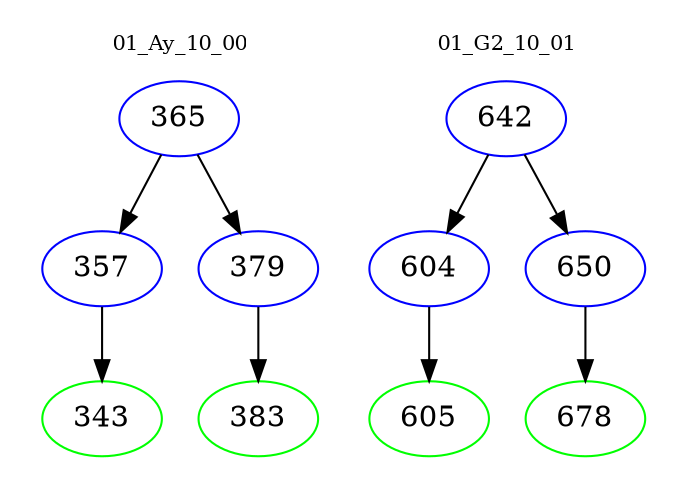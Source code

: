digraph{
subgraph cluster_0 {
color = white
label = "01_Ay_10_00";
fontsize=10;
T0_365 [label="365", color="blue"]
T0_365 -> T0_357 [color="black"]
T0_357 [label="357", color="blue"]
T0_357 -> T0_343 [color="black"]
T0_343 [label="343", color="green"]
T0_365 -> T0_379 [color="black"]
T0_379 [label="379", color="blue"]
T0_379 -> T0_383 [color="black"]
T0_383 [label="383", color="green"]
}
subgraph cluster_1 {
color = white
label = "01_G2_10_01";
fontsize=10;
T1_642 [label="642", color="blue"]
T1_642 -> T1_604 [color="black"]
T1_604 [label="604", color="blue"]
T1_604 -> T1_605 [color="black"]
T1_605 [label="605", color="green"]
T1_642 -> T1_650 [color="black"]
T1_650 [label="650", color="blue"]
T1_650 -> T1_678 [color="black"]
T1_678 [label="678", color="green"]
}
}
